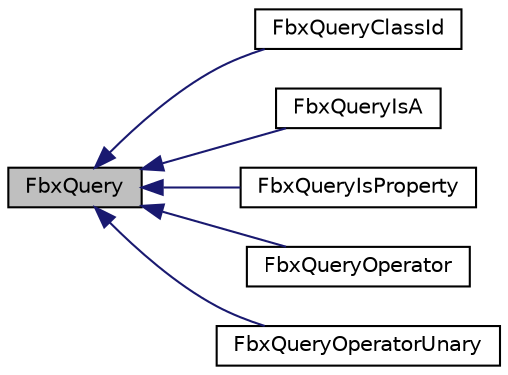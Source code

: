 digraph "FbxQuery"
{
  edge [fontname="Helvetica",fontsize="10",labelfontname="Helvetica",labelfontsize="10"];
  node [fontname="Helvetica",fontsize="10",shape=record];
  rankdir="LR";
  Node0 [label="FbxQuery",height=0.2,width=0.4,color="black", fillcolor="grey75", style="filled", fontcolor="black"];
  Node0 -> Node1 [dir="back",color="midnightblue",fontsize="10",style="solid",fontname="Helvetica"];
  Node1 [label="FbxQueryClassId",height=0.2,width=0.4,color="black", fillcolor="white", style="filled",URL="$class_fbx_query_class_id.html"];
  Node0 -> Node2 [dir="back",color="midnightblue",fontsize="10",style="solid",fontname="Helvetica"];
  Node2 [label="FbxQueryIsA",height=0.2,width=0.4,color="black", fillcolor="white", style="filled",URL="$class_fbx_query_is_a.html"];
  Node0 -> Node3 [dir="back",color="midnightblue",fontsize="10",style="solid",fontname="Helvetica"];
  Node3 [label="FbxQueryIsProperty",height=0.2,width=0.4,color="black", fillcolor="white", style="filled",URL="$class_fbx_query_is_property.html"];
  Node0 -> Node4 [dir="back",color="midnightblue",fontsize="10",style="solid",fontname="Helvetica"];
  Node4 [label="FbxQueryOperator",height=0.2,width=0.4,color="black", fillcolor="white", style="filled",URL="$class_fbx_query_operator.html"];
  Node0 -> Node5 [dir="back",color="midnightblue",fontsize="10",style="solid",fontname="Helvetica"];
  Node5 [label="FbxQueryOperatorUnary",height=0.2,width=0.4,color="black", fillcolor="white", style="filled",URL="$class_fbx_query_operator_unary.html"];
}
